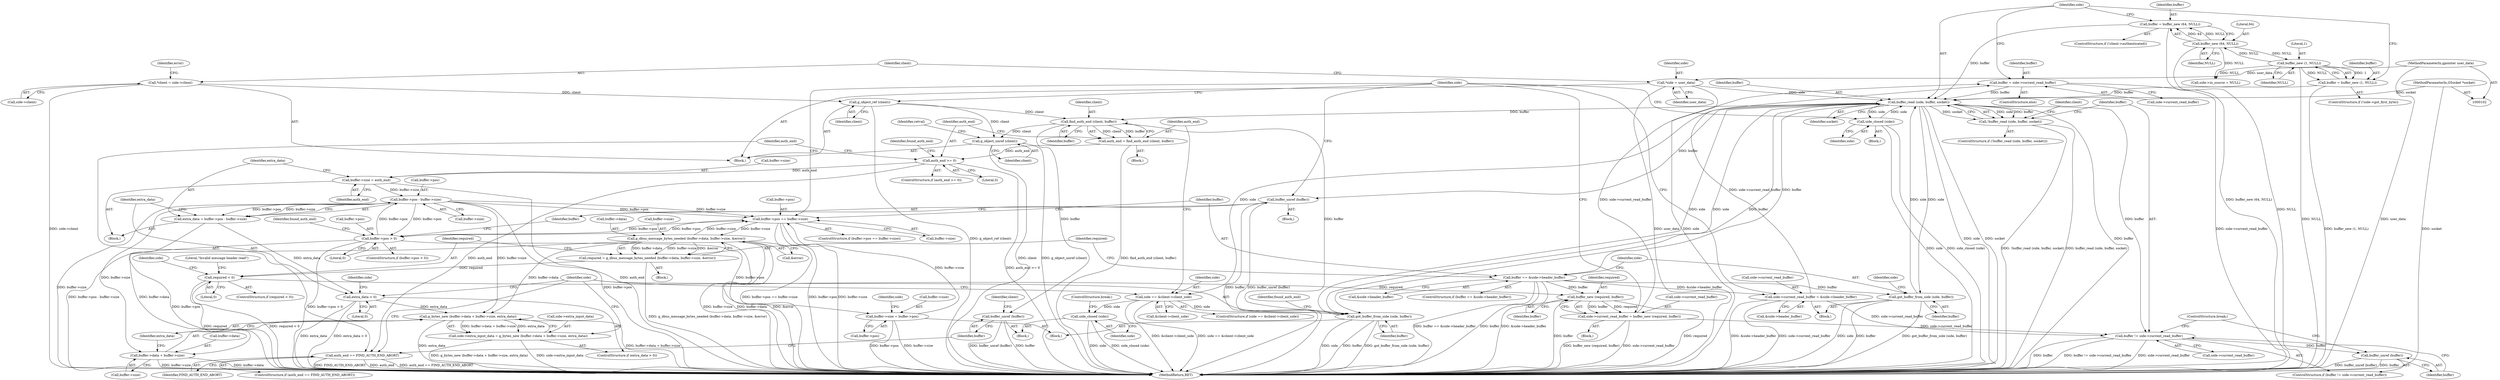 digraph "0_flatpak_52346bf187b5a7f1c0fe9075b328b7ad6abe78f6_2@API" {
"1000156" [label="(Call,buffer = side->current_read_buffer)"];
"1000346" [label="(Call,side->current_read_buffer = buffer_new (required, buffer))"];
"1000350" [label="(Call,buffer_new (required, buffer))"];
"1000336" [label="(Call,required < 0)"];
"1000324" [label="(Call,required = g_dbus_message_bytes_needed (buffer->data, buffer->size, &error))"];
"1000326" [label="(Call,g_dbus_message_bytes_needed (buffer->data, buffer->size, &error))"];
"1000307" [label="(Call,buffer->pos == buffer->size)"];
"1000184" [label="(Call,buffer->pos > 0)"];
"1000248" [label="(Call,buffer->pos - buffer->size)"];
"1000241" [label="(Call,buffer->size = auth_end)"];
"1000234" [label="(Call,auth_end >= 0)"];
"1000228" [label="(Call,auth_end = find_auth_end (client, buffer))"];
"1000230" [label="(Call,find_auth_end (client, buffer))"];
"1000126" [label="(Call,g_object_ref (client))"];
"1000112" [label="(Call,*client = side->client)"];
"1000163" [label="(Call,buffer_read (side, buffer, socket))"];
"1000291" [label="(Call,got_buffer_from_side (side, buffer))"];
"1000220" [label="(Call,side == &client->client_side)"];
"1000342" [label="(Call,side_closed (side))"];
"1000108" [label="(Call,*side = user_data)"];
"1000105" [label="(MethodParameterIn,gpointer user_data)"];
"1000355" [label="(Call,got_buffer_from_side (side, buffer))"];
"1000316" [label="(Call,buffer == &side->header_buffer)"];
"1000150" [label="(Call,buffer = buffer_new (64, NULL))"];
"1000152" [label="(Call,buffer_new (64, NULL))"];
"1000141" [label="(Call,buffer_new (1, NULL))"];
"1000156" [label="(Call,buffer = side->current_read_buffer)"];
"1000365" [label="(Call,side->current_read_buffer = &side->header_buffer)"];
"1000139" [label="(Call,buffer = buffer_new (1, NULL))"];
"1000103" [label="(MethodParameterIn,GSocket *socket)"];
"1000195" [label="(Call,buffer->size = buffer->pos)"];
"1000162" [label="(Call,!buffer_read (side, buffer, socket))"];
"1000169" [label="(Call,buffer != side->current_read_buffer)"];
"1000174" [label="(Call,buffer_unref (buffer))"];
"1000288" [label="(Call,side_closed (side))"];
"1000263" [label="(Call,g_bytes_new (buffer->data + buffer->size, extra_data))"];
"1000259" [label="(Call,side->extra_input_data = g_bytes_new (buffer->data + buffer->size, extra_data))"];
"1000264" [label="(Call,buffer->data + buffer->size)"];
"1000246" [label="(Call,extra_data = buffer->pos - buffer->size)"];
"1000256" [label="(Call,extra_data > 0)"];
"1000274" [label="(Call,auth_end == FIND_AUTH_END_ABORT)"];
"1000278" [label="(Call,buffer_unref (buffer))"];
"1000386" [label="(Call,g_object_unref (client))"];
"1000303" [label="(Call,buffer_unref (buffer))"];
"1000219" [label="(ControlStructure,if (side == &client->client_side))"];
"1000263" [label="(Call,g_bytes_new (buffer->data + buffer->size, extra_data))"];
"1000274" [label="(Call,auth_end == FIND_AUTH_END_ABORT)"];
"1000150" [label="(Call,buffer = buffer_new (64, NULL))"];
"1000249" [label="(Call,buffer->pos)"];
"1000156" [label="(Call,buffer = side->current_read_buffer)"];
"1000163" [label="(Call,buffer_read (side, buffer, socket))"];
"1000245" [label="(Identifier,auth_end)"];
"1000357" [label="(Identifier,buffer)"];
"1000161" [label="(ControlStructure,if (!buffer_read (side, buffer, socket)))"];
"1000378" [label="(Call,side->in_source = NULL)"];
"1000257" [label="(Identifier,extra_data)"];
"1000303" [label="(Call,buffer_unref (buffer))"];
"1000176" [label="(ControlStructure,break;)"];
"1000199" [label="(Call,buffer->pos)"];
"1000232" [label="(Identifier,buffer)"];
"1000192" [label="(Identifier,found_auth_end)"];
"1000229" [label="(Identifier,auth_end)"];
"1000291" [label="(Call,got_buffer_from_side (side, buffer))"];
"1000165" [label="(Identifier,buffer)"];
"1000292" [label="(Identifier,side)"];
"1000143" [label="(Identifier,NULL)"];
"1000275" [label="(Identifier,auth_end)"];
"1000154" [label="(Identifier,NULL)"];
"1000345" [label="(Block,)"];
"1000304" [label="(Identifier,buffer)"];
"1000134" [label="(ControlStructure,if (!side->got_first_byte))"];
"1000196" [label="(Call,buffer->size)"];
"1000390" [label="(MethodReturn,RET)"];
"1000239" [label="(Identifier,found_auth_end)"];
"1000230" [label="(Call,find_auth_end (client, buffer))"];
"1000366" [label="(Call,side->current_read_buffer)"];
"1000278" [label="(Call,buffer_unref (buffer))"];
"1000222" [label="(Call,&client->client_side)"];
"1000369" [label="(Call,&side->header_buffer)"];
"1000327" [label="(Call,buffer->data)"];
"1000183" [label="(ControlStructure,if (buffer->pos > 0))"];
"1000356" [label="(Identifier,side)"];
"1000228" [label="(Call,auth_end = find_auth_end (client, buffer))"];
"1000306" [label="(ControlStructure,if (buffer->pos == buffer->size))"];
"1000361" [label="(Identifier,side)"];
"1000293" [label="(Identifier,buffer)"];
"1000185" [label="(Call,buffer->pos)"];
"1000166" [label="(Identifier,socket)"];
"1000288" [label="(Call,side_closed (side))"];
"1000261" [label="(Identifier,side)"];
"1000142" [label="(Literal,1)"];
"1000127" [label="(Identifier,client)"];
"1000277" [label="(Block,)"];
"1000170" [label="(Identifier,buffer)"];
"1000339" [label="(Block,)"];
"1000236" [label="(Literal,0)"];
"1000140" [label="(Identifier,buffer)"];
"1000283" [label="(Identifier,client)"];
"1000205" [label="(Identifier,side)"];
"1000290" [label="(ControlStructure,break;)"];
"1000131" [label="(Identifier,side)"];
"1000318" [label="(Call,&side->header_buffer)"];
"1000174" [label="(Call,buffer_unref (buffer))"];
"1000350" [label="(Call,buffer_new (required, buffer))"];
"1000164" [label="(Identifier,side)"];
"1000184" [label="(Call,buffer->pos > 0)"];
"1000307" [label="(Call,buffer->pos == buffer->size)"];
"1000260" [label="(Call,side->extra_input_data)"];
"1000346" [label="(Call,side->current_read_buffer = buffer_new (required, buffer))"];
"1000141" [label="(Call,buffer_new (1, NULL))"];
"1000233" [label="(ControlStructure,if (auth_end >= 0))"];
"1000343" [label="(Identifier,side)"];
"1000151" [label="(Identifier,buffer)"];
"1000126" [label="(Call,g_object_ref (client))"];
"1000259" [label="(Call,side->extra_input_data = g_bytes_new (buffer->data + buffer->size, extra_data))"];
"1000139" [label="(Call,buffer = buffer_new (1, NULL))"];
"1000221" [label="(Identifier,side)"];
"1000235" [label="(Identifier,auth_end)"];
"1000237" [label="(Block,)"];
"1000333" [label="(Call,&error)"];
"1000342" [label="(Call,side_closed (side))"];
"1000231" [label="(Identifier,client)"];
"1000387" [label="(Identifier,client)"];
"1000268" [label="(Call,buffer->size)"];
"1000119" [label="(Identifier,error)"];
"1000324" [label="(Call,required = g_dbus_message_bytes_needed (buffer->data, buffer->size, &error))"];
"1000157" [label="(Identifier,buffer)"];
"1000354" [label="(Block,)"];
"1000103" [label="(MethodParameterIn,GSocket *socket)"];
"1000295" [label="(Identifier,found_auth_end)"];
"1000352" [label="(Identifier,buffer)"];
"1000158" [label="(Call,side->current_read_buffer)"];
"1000302" [label="(Block,)"];
"1000311" [label="(Call,buffer->size)"];
"1000315" [label="(ControlStructure,if (buffer == &side->header_buffer))"];
"1000279" [label="(Identifier,buffer)"];
"1000317" [label="(Identifier,buffer)"];
"1000169" [label="(Call,buffer != side->current_read_buffer)"];
"1000189" [label="(Block,)"];
"1000247" [label="(Identifier,extra_data)"];
"1000109" [label="(Identifier,side)"];
"1000256" [label="(Call,extra_data > 0)"];
"1000168" [label="(ControlStructure,if (buffer != side->current_read_buffer))"];
"1000188" [label="(Literal,0)"];
"1000264" [label="(Call,buffer->data + buffer->size)"];
"1000338" [label="(Literal,0)"];
"1000330" [label="(Call,buffer->size)"];
"1000348" [label="(Identifier,side)"];
"1000322" [label="(Block,)"];
"1000110" [label="(Identifier,user_data)"];
"1000195" [label="(Call,buffer->size = buffer->pos)"];
"1000112" [label="(Call,*client = side->client)"];
"1000220" [label="(Call,side == &client->client_side)"];
"1000153" [label="(Literal,64)"];
"1000325" [label="(Identifier,required)"];
"1000180" [label="(Identifier,client)"];
"1000351" [label="(Identifier,required)"];
"1000234" [label="(Call,auth_end >= 0)"];
"1000248" [label="(Call,buffer->pos - buffer->size)"];
"1000246" [label="(Call,extra_data = buffer->pos - buffer->size)"];
"1000273" [label="(ControlStructure,if (auth_end == FIND_AUTH_END_ABORT))"];
"1000326" [label="(Call,g_dbus_message_bytes_needed (buffer->data, buffer->size, &error))"];
"1000386" [label="(Call,g_object_unref (client))"];
"1000265" [label="(Call,buffer->data)"];
"1000175" [label="(Identifier,buffer)"];
"1000365" [label="(Call,side->current_read_buffer = &side->header_buffer)"];
"1000162" [label="(Call,!buffer_read (side, buffer, socket))"];
"1000155" [label="(ControlStructure,else)"];
"1000108" [label="(Call,*side = user_data)"];
"1000271" [label="(Identifier,extra_data)"];
"1000242" [label="(Call,buffer->size)"];
"1000258" [label="(Literal,0)"];
"1000389" [label="(Identifier,retval)"];
"1000289" [label="(Identifier,side)"];
"1000341" [label="(Literal,\"Invalid message header read\")"];
"1000113" [label="(Identifier,client)"];
"1000241" [label="(Call,buffer->size = auth_end)"];
"1000114" [label="(Call,side->client)"];
"1000347" [label="(Call,side->current_read_buffer)"];
"1000335" [label="(ControlStructure,if (required < 0))"];
"1000337" [label="(Identifier,required)"];
"1000308" [label="(Call,buffer->pos)"];
"1000355" [label="(Call,got_buffer_from_side (side, buffer))"];
"1000145" [label="(ControlStructure,if (!client->authenticated))"];
"1000105" [label="(MethodParameterIn,gpointer user_data)"];
"1000316" [label="(Call,buffer == &side->header_buffer)"];
"1000152" [label="(Call,buffer_new (64, NULL))"];
"1000252" [label="(Call,buffer->size)"];
"1000336" [label="(Call,required < 0)"];
"1000106" [label="(Block,)"];
"1000276" [label="(Identifier,FIND_AUTH_END_ABORT)"];
"1000226" [label="(Block,)"];
"1000171" [label="(Call,side->current_read_buffer)"];
"1000255" [label="(ControlStructure,if (extra_data > 0))"];
"1000156" -> "1000155"  [label="AST: "];
"1000156" -> "1000158"  [label="CFG: "];
"1000157" -> "1000156"  [label="AST: "];
"1000158" -> "1000156"  [label="AST: "];
"1000164" -> "1000156"  [label="CFG: "];
"1000156" -> "1000390"  [label="DDG: side->current_read_buffer"];
"1000346" -> "1000156"  [label="DDG: side->current_read_buffer"];
"1000365" -> "1000156"  [label="DDG: side->current_read_buffer"];
"1000156" -> "1000163"  [label="DDG: buffer"];
"1000346" -> "1000345"  [label="AST: "];
"1000346" -> "1000350"  [label="CFG: "];
"1000347" -> "1000346"  [label="AST: "];
"1000350" -> "1000346"  [label="AST: "];
"1000131" -> "1000346"  [label="CFG: "];
"1000346" -> "1000390"  [label="DDG: side->current_read_buffer"];
"1000346" -> "1000390"  [label="DDG: buffer_new (required, buffer)"];
"1000346" -> "1000169"  [label="DDG: side->current_read_buffer"];
"1000350" -> "1000346"  [label="DDG: required"];
"1000350" -> "1000346"  [label="DDG: buffer"];
"1000350" -> "1000352"  [label="CFG: "];
"1000351" -> "1000350"  [label="AST: "];
"1000352" -> "1000350"  [label="AST: "];
"1000350" -> "1000390"  [label="DDG: required"];
"1000350" -> "1000390"  [label="DDG: buffer"];
"1000336" -> "1000350"  [label="DDG: required"];
"1000316" -> "1000350"  [label="DDG: buffer"];
"1000336" -> "1000335"  [label="AST: "];
"1000336" -> "1000338"  [label="CFG: "];
"1000337" -> "1000336"  [label="AST: "];
"1000338" -> "1000336"  [label="AST: "];
"1000341" -> "1000336"  [label="CFG: "];
"1000348" -> "1000336"  [label="CFG: "];
"1000336" -> "1000390"  [label="DDG: required < 0"];
"1000336" -> "1000390"  [label="DDG: required"];
"1000324" -> "1000336"  [label="DDG: required"];
"1000324" -> "1000322"  [label="AST: "];
"1000324" -> "1000326"  [label="CFG: "];
"1000325" -> "1000324"  [label="AST: "];
"1000326" -> "1000324"  [label="AST: "];
"1000337" -> "1000324"  [label="CFG: "];
"1000324" -> "1000390"  [label="DDG: g_dbus_message_bytes_needed (buffer->data, buffer->size, &error)"];
"1000326" -> "1000324"  [label="DDG: buffer->data"];
"1000326" -> "1000324"  [label="DDG: buffer->size"];
"1000326" -> "1000324"  [label="DDG: &error"];
"1000326" -> "1000333"  [label="CFG: "];
"1000327" -> "1000326"  [label="AST: "];
"1000330" -> "1000326"  [label="AST: "];
"1000333" -> "1000326"  [label="AST: "];
"1000326" -> "1000390"  [label="DDG: &error"];
"1000326" -> "1000390"  [label="DDG: buffer->size"];
"1000326" -> "1000390"  [label="DDG: buffer->data"];
"1000326" -> "1000263"  [label="DDG: buffer->data"];
"1000326" -> "1000264"  [label="DDG: buffer->data"];
"1000326" -> "1000307"  [label="DDG: buffer->size"];
"1000307" -> "1000326"  [label="DDG: buffer->size"];
"1000307" -> "1000306"  [label="AST: "];
"1000307" -> "1000311"  [label="CFG: "];
"1000308" -> "1000307"  [label="AST: "];
"1000311" -> "1000307"  [label="AST: "];
"1000131" -> "1000307"  [label="CFG: "];
"1000317" -> "1000307"  [label="CFG: "];
"1000307" -> "1000390"  [label="DDG: buffer->size"];
"1000307" -> "1000390"  [label="DDG: buffer->pos == buffer->size"];
"1000307" -> "1000390"  [label="DDG: buffer->pos"];
"1000307" -> "1000184"  [label="DDG: buffer->pos"];
"1000184" -> "1000307"  [label="DDG: buffer->pos"];
"1000248" -> "1000307"  [label="DDG: buffer->pos"];
"1000248" -> "1000307"  [label="DDG: buffer->size"];
"1000195" -> "1000307"  [label="DDG: buffer->size"];
"1000184" -> "1000183"  [label="AST: "];
"1000184" -> "1000188"  [label="CFG: "];
"1000185" -> "1000184"  [label="AST: "];
"1000188" -> "1000184"  [label="AST: "];
"1000192" -> "1000184"  [label="CFG: "];
"1000304" -> "1000184"  [label="CFG: "];
"1000184" -> "1000390"  [label="DDG: buffer->pos"];
"1000184" -> "1000390"  [label="DDG: buffer->pos > 0"];
"1000248" -> "1000184"  [label="DDG: buffer->pos"];
"1000184" -> "1000195"  [label="DDG: buffer->pos"];
"1000184" -> "1000248"  [label="DDG: buffer->pos"];
"1000248" -> "1000246"  [label="AST: "];
"1000248" -> "1000252"  [label="CFG: "];
"1000249" -> "1000248"  [label="AST: "];
"1000252" -> "1000248"  [label="AST: "];
"1000246" -> "1000248"  [label="CFG: "];
"1000248" -> "1000390"  [label="DDG: buffer->size"];
"1000248" -> "1000390"  [label="DDG: buffer->pos"];
"1000248" -> "1000246"  [label="DDG: buffer->pos"];
"1000248" -> "1000246"  [label="DDG: buffer->size"];
"1000241" -> "1000248"  [label="DDG: buffer->size"];
"1000248" -> "1000263"  [label="DDG: buffer->size"];
"1000248" -> "1000264"  [label="DDG: buffer->size"];
"1000241" -> "1000237"  [label="AST: "];
"1000241" -> "1000245"  [label="CFG: "];
"1000242" -> "1000241"  [label="AST: "];
"1000245" -> "1000241"  [label="AST: "];
"1000247" -> "1000241"  [label="CFG: "];
"1000241" -> "1000390"  [label="DDG: auth_end"];
"1000234" -> "1000241"  [label="DDG: auth_end"];
"1000234" -> "1000233"  [label="AST: "];
"1000234" -> "1000236"  [label="CFG: "];
"1000235" -> "1000234"  [label="AST: "];
"1000236" -> "1000234"  [label="AST: "];
"1000239" -> "1000234"  [label="CFG: "];
"1000275" -> "1000234"  [label="CFG: "];
"1000234" -> "1000390"  [label="DDG: auth_end >= 0"];
"1000228" -> "1000234"  [label="DDG: auth_end"];
"1000234" -> "1000274"  [label="DDG: auth_end"];
"1000228" -> "1000226"  [label="AST: "];
"1000228" -> "1000230"  [label="CFG: "];
"1000229" -> "1000228"  [label="AST: "];
"1000230" -> "1000228"  [label="AST: "];
"1000235" -> "1000228"  [label="CFG: "];
"1000228" -> "1000390"  [label="DDG: find_auth_end (client, buffer)"];
"1000230" -> "1000228"  [label="DDG: client"];
"1000230" -> "1000228"  [label="DDG: buffer"];
"1000230" -> "1000232"  [label="CFG: "];
"1000231" -> "1000230"  [label="AST: "];
"1000232" -> "1000230"  [label="AST: "];
"1000126" -> "1000230"  [label="DDG: client"];
"1000163" -> "1000230"  [label="DDG: buffer"];
"1000230" -> "1000278"  [label="DDG: buffer"];
"1000230" -> "1000291"  [label="DDG: buffer"];
"1000230" -> "1000386"  [label="DDG: client"];
"1000126" -> "1000106"  [label="AST: "];
"1000126" -> "1000127"  [label="CFG: "];
"1000127" -> "1000126"  [label="AST: "];
"1000131" -> "1000126"  [label="CFG: "];
"1000126" -> "1000390"  [label="DDG: g_object_ref (client)"];
"1000112" -> "1000126"  [label="DDG: client"];
"1000126" -> "1000386"  [label="DDG: client"];
"1000112" -> "1000106"  [label="AST: "];
"1000112" -> "1000114"  [label="CFG: "];
"1000113" -> "1000112"  [label="AST: "];
"1000114" -> "1000112"  [label="AST: "];
"1000119" -> "1000112"  [label="CFG: "];
"1000112" -> "1000390"  [label="DDG: side->client"];
"1000163" -> "1000162"  [label="AST: "];
"1000163" -> "1000166"  [label="CFG: "];
"1000164" -> "1000163"  [label="AST: "];
"1000165" -> "1000163"  [label="AST: "];
"1000166" -> "1000163"  [label="AST: "];
"1000162" -> "1000163"  [label="CFG: "];
"1000163" -> "1000390"  [label="DDG: side"];
"1000163" -> "1000390"  [label="DDG: socket"];
"1000163" -> "1000390"  [label="DDG: buffer"];
"1000163" -> "1000162"  [label="DDG: side"];
"1000163" -> "1000162"  [label="DDG: buffer"];
"1000163" -> "1000162"  [label="DDG: socket"];
"1000291" -> "1000163"  [label="DDG: side"];
"1000342" -> "1000163"  [label="DDG: side"];
"1000108" -> "1000163"  [label="DDG: side"];
"1000355" -> "1000163"  [label="DDG: side"];
"1000150" -> "1000163"  [label="DDG: buffer"];
"1000139" -> "1000163"  [label="DDG: buffer"];
"1000103" -> "1000163"  [label="DDG: socket"];
"1000163" -> "1000169"  [label="DDG: buffer"];
"1000163" -> "1000220"  [label="DDG: side"];
"1000163" -> "1000291"  [label="DDG: side"];
"1000163" -> "1000291"  [label="DDG: buffer"];
"1000163" -> "1000303"  [label="DDG: buffer"];
"1000163" -> "1000316"  [label="DDG: buffer"];
"1000163" -> "1000342"  [label="DDG: side"];
"1000163" -> "1000355"  [label="DDG: side"];
"1000291" -> "1000189"  [label="AST: "];
"1000291" -> "1000293"  [label="CFG: "];
"1000292" -> "1000291"  [label="AST: "];
"1000293" -> "1000291"  [label="AST: "];
"1000295" -> "1000291"  [label="CFG: "];
"1000291" -> "1000390"  [label="DDG: got_buffer_from_side (side, buffer)"];
"1000291" -> "1000390"  [label="DDG: side"];
"1000291" -> "1000390"  [label="DDG: buffer"];
"1000220" -> "1000291"  [label="DDG: side"];
"1000220" -> "1000219"  [label="AST: "];
"1000220" -> "1000222"  [label="CFG: "];
"1000221" -> "1000220"  [label="AST: "];
"1000222" -> "1000220"  [label="AST: "];
"1000229" -> "1000220"  [label="CFG: "];
"1000292" -> "1000220"  [label="CFG: "];
"1000220" -> "1000390"  [label="DDG: &client->client_side"];
"1000220" -> "1000390"  [label="DDG: side == &client->client_side"];
"1000220" -> "1000288"  [label="DDG: side"];
"1000342" -> "1000339"  [label="AST: "];
"1000342" -> "1000343"  [label="CFG: "];
"1000343" -> "1000342"  [label="AST: "];
"1000131" -> "1000342"  [label="CFG: "];
"1000342" -> "1000390"  [label="DDG: side"];
"1000342" -> "1000390"  [label="DDG: side_closed (side)"];
"1000108" -> "1000106"  [label="AST: "];
"1000108" -> "1000110"  [label="CFG: "];
"1000109" -> "1000108"  [label="AST: "];
"1000110" -> "1000108"  [label="AST: "];
"1000113" -> "1000108"  [label="CFG: "];
"1000108" -> "1000390"  [label="DDG: user_data"];
"1000108" -> "1000390"  [label="DDG: side"];
"1000105" -> "1000108"  [label="DDG: user_data"];
"1000105" -> "1000102"  [label="AST: "];
"1000105" -> "1000390"  [label="DDG: user_data"];
"1000355" -> "1000354"  [label="AST: "];
"1000355" -> "1000357"  [label="CFG: "];
"1000356" -> "1000355"  [label="AST: "];
"1000357" -> "1000355"  [label="AST: "];
"1000361" -> "1000355"  [label="CFG: "];
"1000355" -> "1000390"  [label="DDG: side"];
"1000355" -> "1000390"  [label="DDG: buffer"];
"1000355" -> "1000390"  [label="DDG: got_buffer_from_side (side, buffer)"];
"1000316" -> "1000355"  [label="DDG: buffer"];
"1000316" -> "1000315"  [label="AST: "];
"1000316" -> "1000318"  [label="CFG: "];
"1000317" -> "1000316"  [label="AST: "];
"1000318" -> "1000316"  [label="AST: "];
"1000325" -> "1000316"  [label="CFG: "];
"1000356" -> "1000316"  [label="CFG: "];
"1000316" -> "1000390"  [label="DDG: &side->header_buffer"];
"1000316" -> "1000390"  [label="DDG: buffer == &side->header_buffer"];
"1000316" -> "1000390"  [label="DDG: buffer"];
"1000316" -> "1000365"  [label="DDG: &side->header_buffer"];
"1000150" -> "1000145"  [label="AST: "];
"1000150" -> "1000152"  [label="CFG: "];
"1000151" -> "1000150"  [label="AST: "];
"1000152" -> "1000150"  [label="AST: "];
"1000164" -> "1000150"  [label="CFG: "];
"1000150" -> "1000390"  [label="DDG: buffer_new (64, NULL)"];
"1000152" -> "1000150"  [label="DDG: 64"];
"1000152" -> "1000150"  [label="DDG: NULL"];
"1000152" -> "1000154"  [label="CFG: "];
"1000153" -> "1000152"  [label="AST: "];
"1000154" -> "1000152"  [label="AST: "];
"1000152" -> "1000390"  [label="DDG: NULL"];
"1000152" -> "1000141"  [label="DDG: NULL"];
"1000141" -> "1000152"  [label="DDG: NULL"];
"1000152" -> "1000378"  [label="DDG: NULL"];
"1000141" -> "1000139"  [label="AST: "];
"1000141" -> "1000143"  [label="CFG: "];
"1000142" -> "1000141"  [label="AST: "];
"1000143" -> "1000141"  [label="AST: "];
"1000139" -> "1000141"  [label="CFG: "];
"1000141" -> "1000390"  [label="DDG: NULL"];
"1000141" -> "1000139"  [label="DDG: 1"];
"1000141" -> "1000139"  [label="DDG: NULL"];
"1000141" -> "1000378"  [label="DDG: NULL"];
"1000365" -> "1000354"  [label="AST: "];
"1000365" -> "1000369"  [label="CFG: "];
"1000366" -> "1000365"  [label="AST: "];
"1000369" -> "1000365"  [label="AST: "];
"1000131" -> "1000365"  [label="CFG: "];
"1000365" -> "1000390"  [label="DDG: &side->header_buffer"];
"1000365" -> "1000390"  [label="DDG: side->current_read_buffer"];
"1000365" -> "1000169"  [label="DDG: side->current_read_buffer"];
"1000139" -> "1000134"  [label="AST: "];
"1000140" -> "1000139"  [label="AST: "];
"1000164" -> "1000139"  [label="CFG: "];
"1000139" -> "1000390"  [label="DDG: buffer_new (1, NULL)"];
"1000103" -> "1000102"  [label="AST: "];
"1000103" -> "1000390"  [label="DDG: socket"];
"1000195" -> "1000189"  [label="AST: "];
"1000195" -> "1000199"  [label="CFG: "];
"1000196" -> "1000195"  [label="AST: "];
"1000199" -> "1000195"  [label="AST: "];
"1000205" -> "1000195"  [label="CFG: "];
"1000195" -> "1000390"  [label="DDG: buffer->pos"];
"1000195" -> "1000390"  [label="DDG: buffer->size"];
"1000162" -> "1000161"  [label="AST: "];
"1000170" -> "1000162"  [label="CFG: "];
"1000180" -> "1000162"  [label="CFG: "];
"1000162" -> "1000390"  [label="DDG: buffer_read (side, buffer, socket)"];
"1000162" -> "1000390"  [label="DDG: !buffer_read (side, buffer, socket)"];
"1000169" -> "1000168"  [label="AST: "];
"1000169" -> "1000171"  [label="CFG: "];
"1000170" -> "1000169"  [label="AST: "];
"1000171" -> "1000169"  [label="AST: "];
"1000175" -> "1000169"  [label="CFG: "];
"1000176" -> "1000169"  [label="CFG: "];
"1000169" -> "1000390"  [label="DDG: buffer != side->current_read_buffer"];
"1000169" -> "1000390"  [label="DDG: side->current_read_buffer"];
"1000169" -> "1000390"  [label="DDG: buffer"];
"1000169" -> "1000174"  [label="DDG: buffer"];
"1000174" -> "1000168"  [label="AST: "];
"1000174" -> "1000175"  [label="CFG: "];
"1000175" -> "1000174"  [label="AST: "];
"1000176" -> "1000174"  [label="CFG: "];
"1000174" -> "1000390"  [label="DDG: buffer_unref (buffer)"];
"1000174" -> "1000390"  [label="DDG: buffer"];
"1000288" -> "1000277"  [label="AST: "];
"1000288" -> "1000289"  [label="CFG: "];
"1000289" -> "1000288"  [label="AST: "];
"1000290" -> "1000288"  [label="CFG: "];
"1000288" -> "1000390"  [label="DDG: side"];
"1000288" -> "1000390"  [label="DDG: side_closed (side)"];
"1000263" -> "1000259"  [label="AST: "];
"1000263" -> "1000271"  [label="CFG: "];
"1000264" -> "1000263"  [label="AST: "];
"1000271" -> "1000263"  [label="AST: "];
"1000259" -> "1000263"  [label="CFG: "];
"1000263" -> "1000390"  [label="DDG: buffer->data + buffer->size"];
"1000263" -> "1000390"  [label="DDG: extra_data"];
"1000263" -> "1000259"  [label="DDG: buffer->data + buffer->size"];
"1000263" -> "1000259"  [label="DDG: extra_data"];
"1000256" -> "1000263"  [label="DDG: extra_data"];
"1000259" -> "1000255"  [label="AST: "];
"1000260" -> "1000259"  [label="AST: "];
"1000292" -> "1000259"  [label="CFG: "];
"1000259" -> "1000390"  [label="DDG: side->extra_input_data"];
"1000259" -> "1000390"  [label="DDG: g_bytes_new (buffer->data + buffer->size, extra_data)"];
"1000264" -> "1000268"  [label="CFG: "];
"1000265" -> "1000264"  [label="AST: "];
"1000268" -> "1000264"  [label="AST: "];
"1000271" -> "1000264"  [label="CFG: "];
"1000264" -> "1000390"  [label="DDG: buffer->data"];
"1000264" -> "1000390"  [label="DDG: buffer->size"];
"1000246" -> "1000237"  [label="AST: "];
"1000247" -> "1000246"  [label="AST: "];
"1000257" -> "1000246"  [label="CFG: "];
"1000246" -> "1000390"  [label="DDG: buffer->pos - buffer->size"];
"1000246" -> "1000256"  [label="DDG: extra_data"];
"1000256" -> "1000255"  [label="AST: "];
"1000256" -> "1000258"  [label="CFG: "];
"1000257" -> "1000256"  [label="AST: "];
"1000258" -> "1000256"  [label="AST: "];
"1000261" -> "1000256"  [label="CFG: "];
"1000292" -> "1000256"  [label="CFG: "];
"1000256" -> "1000390"  [label="DDG: extra_data"];
"1000256" -> "1000390"  [label="DDG: extra_data > 0"];
"1000274" -> "1000273"  [label="AST: "];
"1000274" -> "1000276"  [label="CFG: "];
"1000275" -> "1000274"  [label="AST: "];
"1000276" -> "1000274"  [label="AST: "];
"1000279" -> "1000274"  [label="CFG: "];
"1000292" -> "1000274"  [label="CFG: "];
"1000274" -> "1000390"  [label="DDG: auth_end"];
"1000274" -> "1000390"  [label="DDG: auth_end == FIND_AUTH_END_ABORT"];
"1000274" -> "1000390"  [label="DDG: FIND_AUTH_END_ABORT"];
"1000278" -> "1000277"  [label="AST: "];
"1000278" -> "1000279"  [label="CFG: "];
"1000279" -> "1000278"  [label="AST: "];
"1000283" -> "1000278"  [label="CFG: "];
"1000278" -> "1000390"  [label="DDG: buffer_unref (buffer)"];
"1000278" -> "1000390"  [label="DDG: buffer"];
"1000386" -> "1000106"  [label="AST: "];
"1000386" -> "1000387"  [label="CFG: "];
"1000387" -> "1000386"  [label="AST: "];
"1000389" -> "1000386"  [label="CFG: "];
"1000386" -> "1000390"  [label="DDG: client"];
"1000386" -> "1000390"  [label="DDG: g_object_unref (client)"];
"1000303" -> "1000302"  [label="AST: "];
"1000303" -> "1000304"  [label="CFG: "];
"1000304" -> "1000303"  [label="AST: "];
"1000131" -> "1000303"  [label="CFG: "];
"1000303" -> "1000390"  [label="DDG: buffer"];
"1000303" -> "1000390"  [label="DDG: buffer_unref (buffer)"];
}
